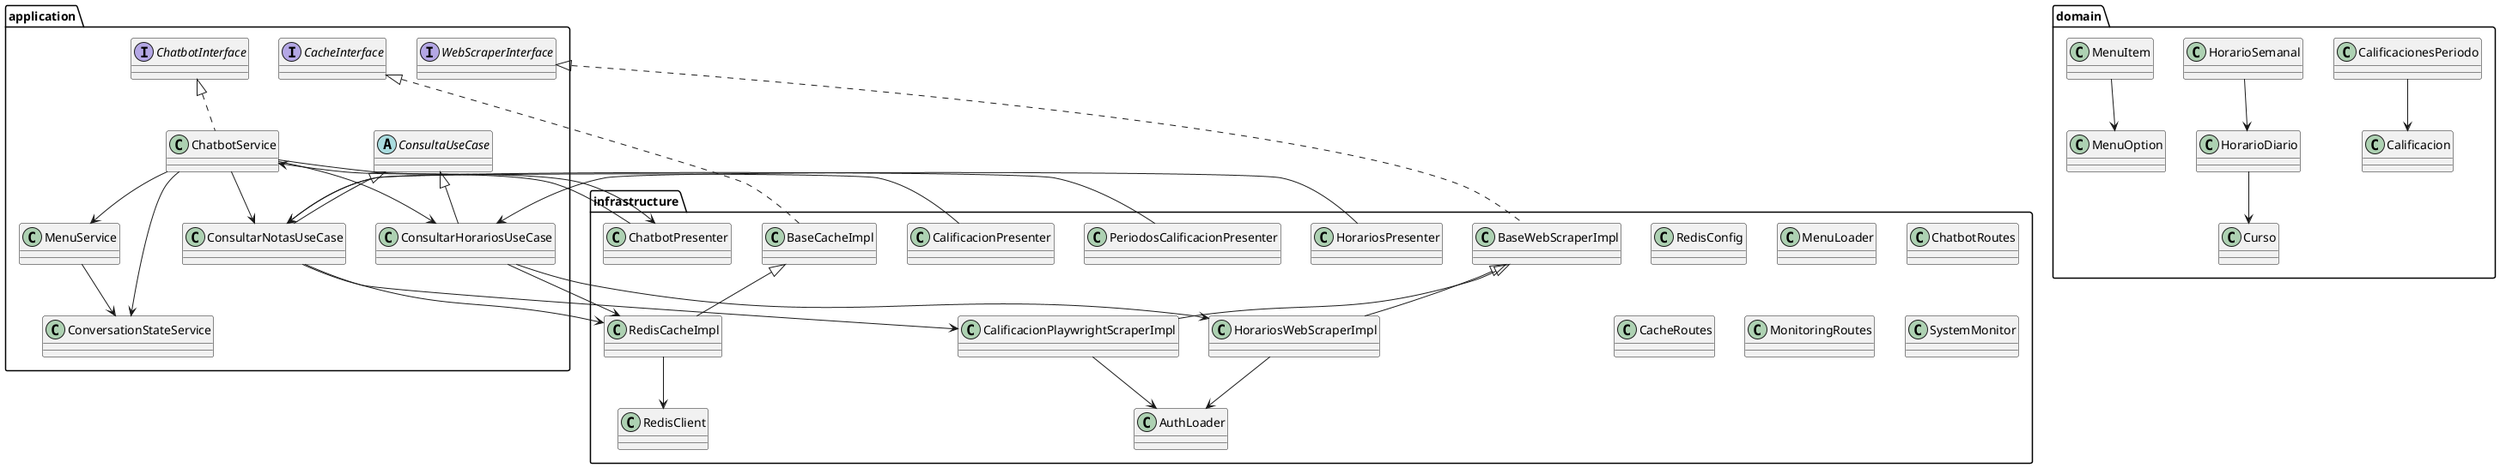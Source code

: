 @startuml PauletAssistant

package domain {
  class Calificacion
  class CalificacionesPeriodo
  class Curso
  class HorarioDiario
  class HorarioSemanal
  class MenuItem
  class MenuOption
}

package application {
  interface CacheInterface
  interface WebScraperInterface
  interface ChatbotInterface
  class ChatbotService
  class MenuService
  class ConversationStateService
  abstract class ConsultaUseCase
  class ConsultarNotasUseCase
  class ConsultarHorariosUseCase
}

package infrastructure {
  class BaseCacheImpl
  class RedisCacheImpl
  class BaseWebScraperImpl
  class CalificacionPlaywrightScraperImpl
  class HorariosWebScraperImpl
  class ChatbotPresenter
  class CalificacionPresenter
  class HorariosPresenter
  class PeriodosCalificacionPresenter
  class RedisConfig
  class RedisClient
  class AuthLoader
  class MenuLoader
  class ChatbotRoutes
  class CacheRoutes
  class MonitoringRoutes
  class SystemMonitor
}

ConsultaUseCase <|-- ConsultarNotasUseCase
ConsultaUseCase <|-- ConsultarHorariosUseCase
BaseCacheImpl <|-- RedisCacheImpl
BaseWebScraperImpl <|-- CalificacionPlaywrightScraperImpl
BaseWebScraperImpl <|-- HorariosWebScraperImpl
CacheInterface <|.. BaseCacheImpl
WebScraperInterface <|.. BaseWebScraperImpl
ChatbotInterface <|.. ChatbotService
ChatbotService --> MenuService
ChatbotService --> ConversationStateService
ChatbotService --> ConsultarNotasUseCase
ChatbotService --> ConsultarHorariosUseCase
ChatbotService --> ChatbotPresenter
MenuService --> ConversationStateService
ConsultarNotasUseCase --> CalificacionPlaywrightScraperImpl
ConsultarNotasUseCase --> RedisCacheImpl
ConsultarHorariosUseCase --> HorariosWebScraperImpl
ConsultarHorariosUseCase --> RedisCacheImpl
RedisCacheImpl --> RedisClient
CalificacionPlaywrightScraperImpl --> AuthLoader
HorariosWebScraperImpl --> AuthLoader
ChatbotPresenter --> ChatbotService
CalificacionPresenter --> ConsultarNotasUseCase
HorariosPresenter --> ConsultarHorariosUseCase
PeriodosCalificacionPresenter --> ConsultarNotasUseCase
CalificacionesPeriodo --> Calificacion
HorarioDiario --> Curso
HorarioSemanal --> HorarioDiario
MenuItem --> MenuOption

@enduml